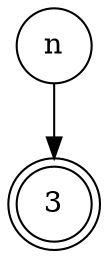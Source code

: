digraph {   
    node [shape = doublecircle, color = black] 3 ;
    node [shape = circle];
    node [color= black];
    n -> 3;	
}